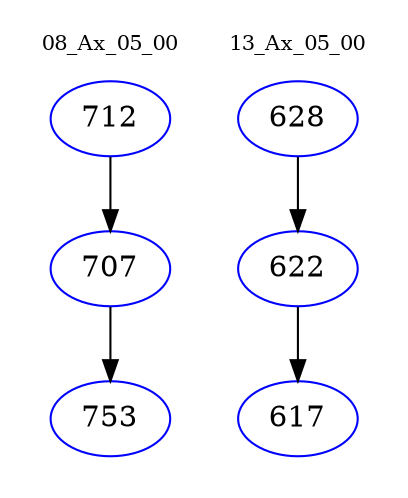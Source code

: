 digraph{
subgraph cluster_0 {
color = white
label = "08_Ax_05_00";
fontsize=10;
T0_712 [label="712", color="blue"]
T0_712 -> T0_707 [color="black"]
T0_707 [label="707", color="blue"]
T0_707 -> T0_753 [color="black"]
T0_753 [label="753", color="blue"]
}
subgraph cluster_1 {
color = white
label = "13_Ax_05_00";
fontsize=10;
T1_628 [label="628", color="blue"]
T1_628 -> T1_622 [color="black"]
T1_622 [label="622", color="blue"]
T1_622 -> T1_617 [color="black"]
T1_617 [label="617", color="blue"]
}
}
